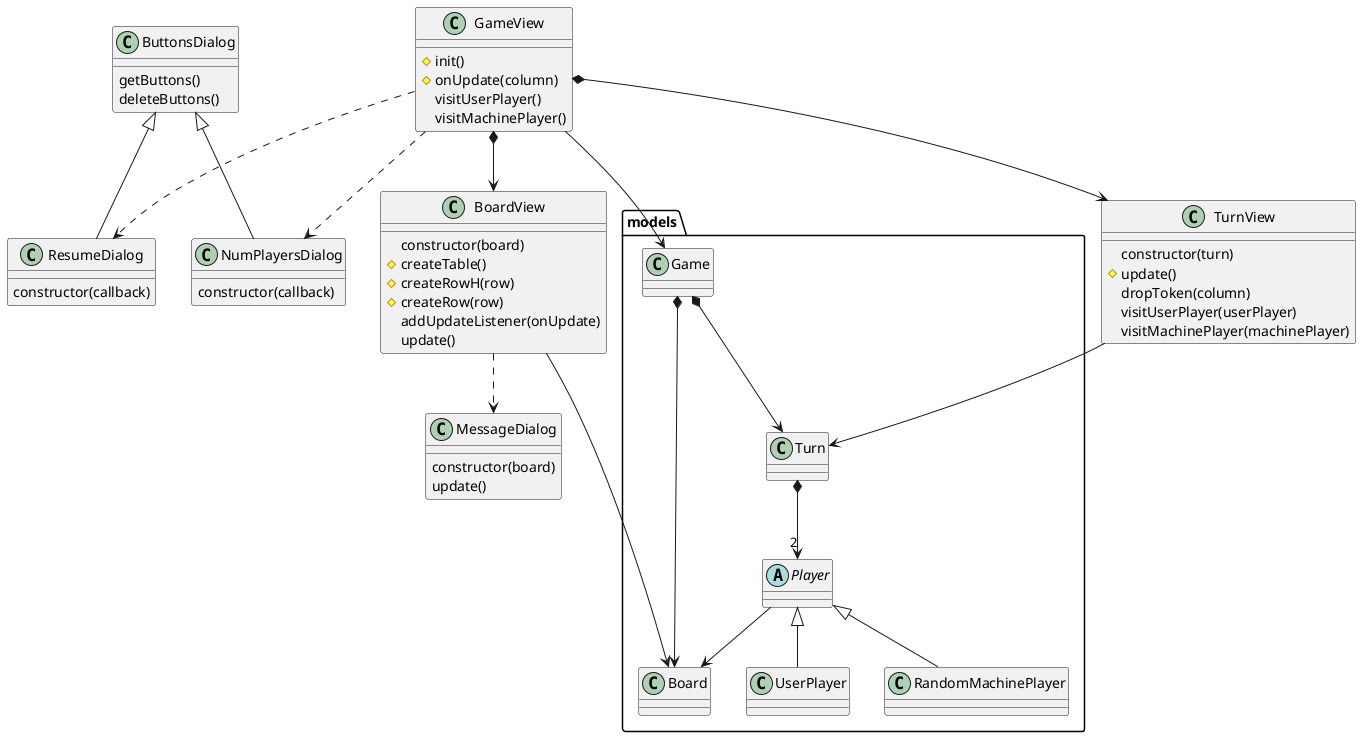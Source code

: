 @startuml

class GameView {
  #init()
  #onUpdate(column)
  visitUserPlayer() 
  visitMachinePlayer()
}

GameView ..> NumPlayersDialog
GameView ..> ResumeDialog

class NumPlayersDialog extends ButtonsDialog {
    constructor(callback) 
}

class ResumeDialog extends ButtonsDialog {
    constructor(callback) 
}

class ResumeDialog

class BoardView {
  constructor(board)
  #createTable() 
  #createRowH(row) 
  #createRow(row)
  addUpdateListener(onUpdate)
  update()
}

 class MessageDialog {
    constructor(board) 
    update() 
}


BoardView ..> MessageDialog

class TurnView {
  constructor(turn)
  #update() 
  dropToken(column) 
  visitUserPlayer(userPlayer) 
  visitMachinePlayer(machinePlayer)
}

class ButtonsDialog {
    getButtons()
    deleteButtons()
}

package models {
class Game
class Turn
abstract class Player
class RandomMachinePlayer
class UserPlayer
class Board
}

GameView -down-> Game
GameView *-down-> TurnView
GameView *-down-> BoardView
BoardView -down-> Board
TurnView -down-> Turn
Game *-down-> Turn
Turn *-down-> "2" Player
Game *-down-> Board
Player -down-> Board
Player <|-- RandomMachinePlayer
Player <|-- UserPlayer

@enduml